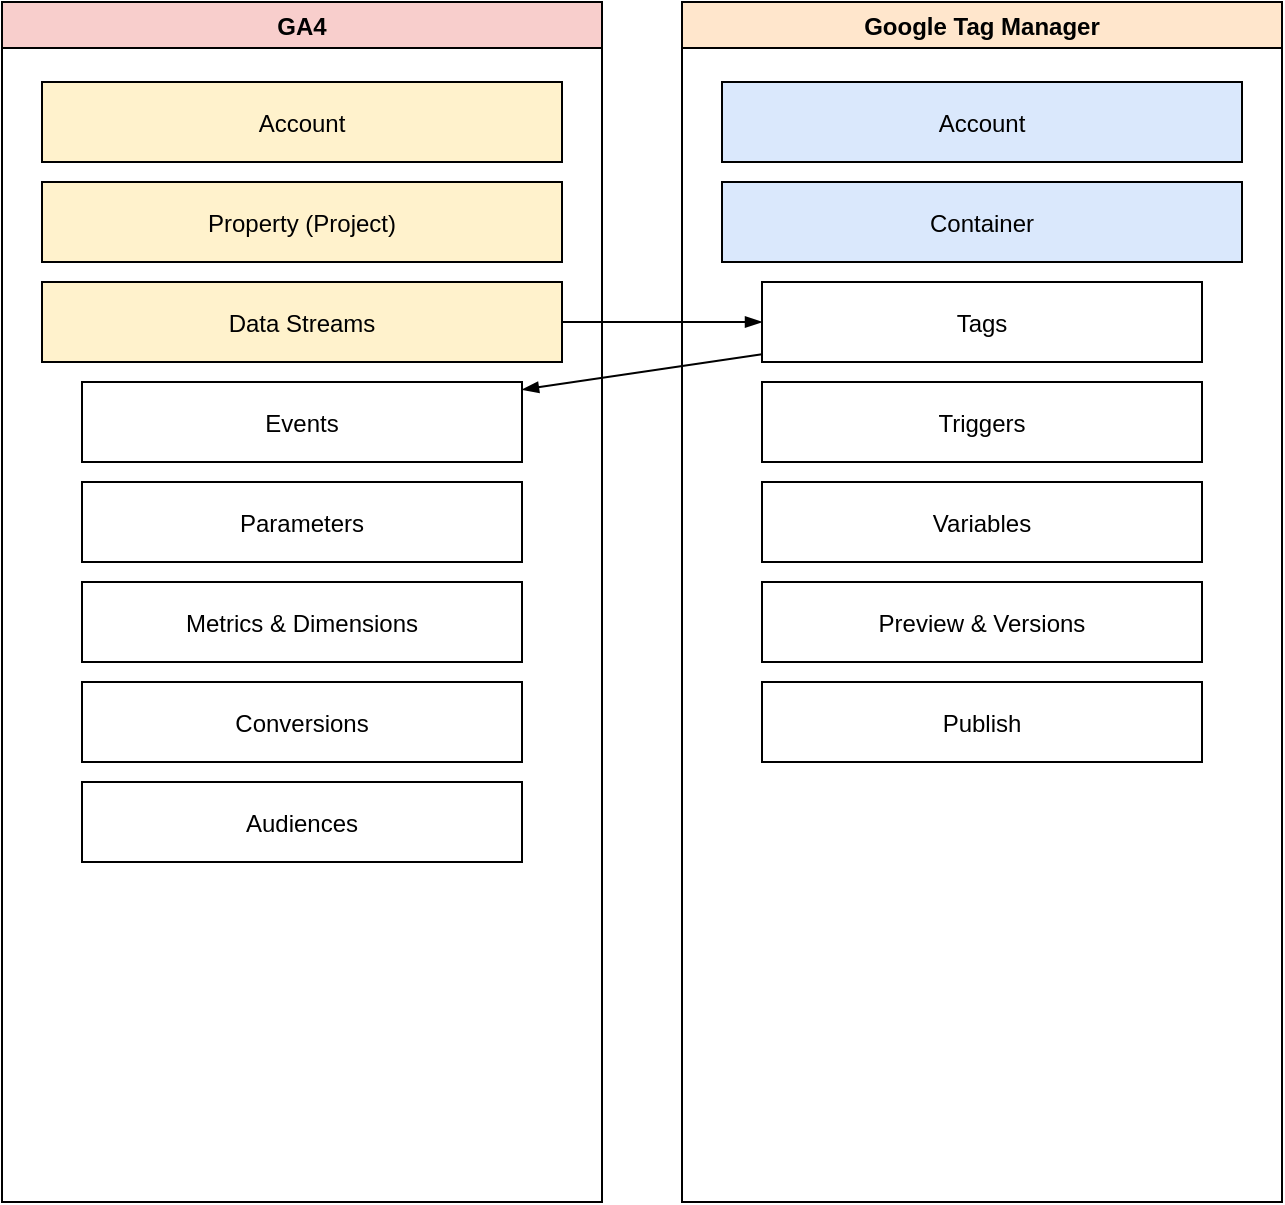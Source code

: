 <mxfile>
  <diagram id="GA4-GTM" name="GA4 vs GTM Context">
    <mxGraphModel dx="1420" dy="794" grid="1" gridSize="10" guides="1" tooltips="1" connect="1" arrows="1" fold="1" page="1" pageScale="1" pageWidth="827" pageHeight="1169" math="0" shadow="0">
      <root>
        <mxCell id="0"/>
        <mxCell id="1" parent="0"/>

        <!-- GA4 swimlane -->
        <mxCell id="2" value="GA4" style="swimlane;fillColor=#f8cecc;" vertex="1" parent="1">
          <mxGeometry x="20" y="20" width="300" height="600" as="geometry"/>
        </mxCell>
        <mxCell id="3" value="Account" style="shape=rectangle;fillColor=#fff2cc;" vertex="1" parent="2">
          <mxGeometry x="20" y="40" width="260" height="40" as="geometry"/>
        </mxCell>
        <mxCell id="4" value="Property (Project)" style="shape=rectangle;fillColor=#fff2cc;" vertex="1" parent="2">
          <mxGeometry x="20" y="90" width="260" height="40" as="geometry"/>
        </mxCell>
        <mxCell id="5" value="Data Streams" style="shape=rectangle;fillColor=#fff2cc;" vertex="1" parent="2">
          <mxGeometry x="20" y="140" width="260" height="40" as="geometry"/>
        </mxCell>
        <mxCell id="6" value="Events" style="shape=rectangle;" vertex="1" parent="2">
          <mxGeometry x="40" y="190" width="220" height="40" as="geometry"/>
        </mxCell>
        <mxCell id="7" value="Parameters" style="shape=rectangle;" vertex="1" parent="2">
          <mxGeometry x="40" y="240" width="220" height="40" as="geometry"/>
        </mxCell>
        <mxCell id="8" value="Metrics &amp; Dimensions" style="shape=rectangle;" vertex="1" parent="2">
          <mxGeometry x="40" y="290" width="220" height="40" as="geometry"/>
        </mxCell>
        <mxCell id="9" value="Conversions" style="shape=rectangle;" vertex="1" parent="2">
          <mxGeometry x="40" y="340" width="220" height="40" as="geometry"/>
        </mxCell>
        <mxCell id="10" value="Audiences" style="shape=rectangle;" vertex="1" parent="2">
          <mxGeometry x="40" y="390" width="220" height="40" as="geometry"/>
        </mxCell>

        <!-- GTM swimlane -->
        <mxCell id="20" value="Google Tag Manager" style="swimlane;fillColor=#ffe6cc;" vertex="1" parent="1">
          <mxGeometry x="360" y="20" width="300" height="600" as="geometry"/>
        </mxCell>
        <mxCell id="21" value="Account" style="shape=rectangle;fillColor=#dae8fc;" vertex="1" parent="20">
          <mxGeometry x="20" y="40" width="260" height="40" as="geometry"/>
        </mxCell>
        <mxCell id="22" value="Container" style="shape=rectangle;fillColor=#dae8fc;" vertex="1" parent="20">
          <mxGeometry x="20" y="90" width="260" height="40" as="geometry"/>
        </mxCell>
        <mxCell id="23" value="Tags" style="shape=rectangle;" vertex="1" parent="20">
          <mxGeometry x="40" y="140" width="220" height="40" as="geometry"/>
        </mxCell>
        <mxCell id="24" value="Triggers" style="shape=rectangle;" vertex="1" parent="20">
          <mxGeometry x="40" y="190" width="220" height="40" as="geometry"/>
        </mxCell>
        <mxCell id="25" value="Variables" style="shape=rectangle;" vertex="1" parent="20">
          <mxGeometry x="40" y="240" width="220" height="40" as="geometry"/>
        </mxCell>
        <mxCell id="26" value="Preview &amp; Versions" style="shape=rectangle;" vertex="1" parent="20">
          <mxGeometry x="40" y="290" width="220" height="40" as="geometry"/>
        </mxCell>
        <mxCell id="27" value="Publish" style="shape=rectangle;" vertex="1" parent="20">
          <mxGeometry x="40" y="340" width="220" height="40" as="geometry"/>
        </mxCell>

        <!-- Relations -->
        <mxCell id="30" edge="1" source="5" target="23" style="endArrow=blockThin;strokeColor=#000000;" parent="1">
          <mxGeometry relative="1" as="geometry"/>
        </mxCell>
        <mxCell id="31" edge="1" source="23" target="6" style="endArrow=blockThin;strokeColor=#000000;" parent="1">
          <mxGeometry relative="1" as="geometry"/>
        </mxCell>
      </root>
    </mxGraphModel>
  </diagram>
</mxfile>